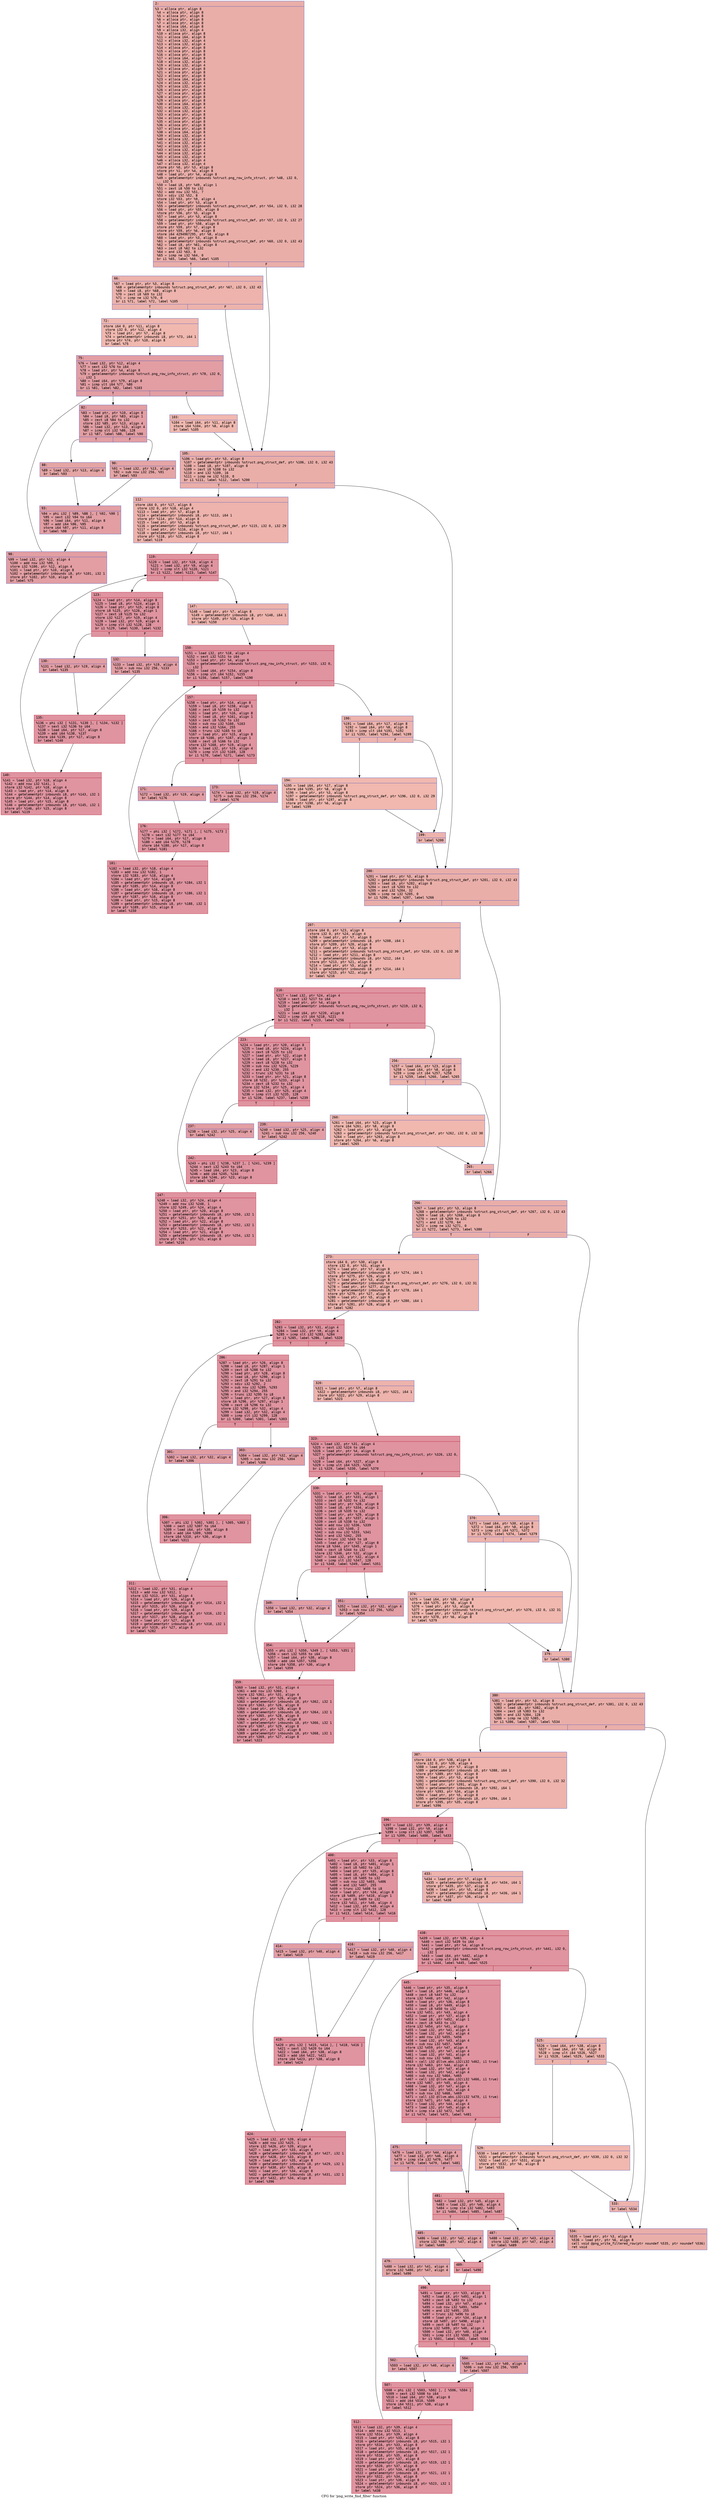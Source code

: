 digraph "CFG for 'png_write_find_filter' function" {
	label="CFG for 'png_write_find_filter' function";

	Node0x6000023a9400 [shape=record,color="#3d50c3ff", style=filled, fillcolor="#d0473d70" fontname="Courier",label="{2:\l|  %3 = alloca ptr, align 8\l  %4 = alloca ptr, align 8\l  %5 = alloca ptr, align 8\l  %6 = alloca ptr, align 8\l  %7 = alloca ptr, align 8\l  %8 = alloca i64, align 8\l  %9 = alloca i32, align 4\l  %10 = alloca ptr, align 8\l  %11 = alloca i64, align 8\l  %12 = alloca i32, align 4\l  %13 = alloca i32, align 4\l  %14 = alloca ptr, align 8\l  %15 = alloca ptr, align 8\l  %16 = alloca ptr, align 8\l  %17 = alloca i64, align 8\l  %18 = alloca i32, align 4\l  %19 = alloca i32, align 4\l  %20 = alloca ptr, align 8\l  %21 = alloca ptr, align 8\l  %22 = alloca ptr, align 8\l  %23 = alloca i64, align 8\l  %24 = alloca i32, align 4\l  %25 = alloca i32, align 4\l  %26 = alloca ptr, align 8\l  %27 = alloca ptr, align 8\l  %28 = alloca ptr, align 8\l  %29 = alloca ptr, align 8\l  %30 = alloca i64, align 8\l  %31 = alloca i32, align 4\l  %32 = alloca i32, align 4\l  %33 = alloca ptr, align 8\l  %34 = alloca ptr, align 8\l  %35 = alloca ptr, align 8\l  %36 = alloca ptr, align 8\l  %37 = alloca ptr, align 8\l  %38 = alloca i64, align 8\l  %39 = alloca i32, align 4\l  %40 = alloca i32, align 4\l  %41 = alloca i32, align 4\l  %42 = alloca i32, align 4\l  %43 = alloca i32, align 4\l  %44 = alloca i32, align 4\l  %45 = alloca i32, align 4\l  %46 = alloca i32, align 4\l  %47 = alloca i32, align 4\l  store ptr %0, ptr %3, align 8\l  store ptr %1, ptr %4, align 8\l  %48 = load ptr, ptr %4, align 8\l  %49 = getelementptr inbounds %struct.png_row_info_struct, ptr %48, i32 0,\l... i32 5\l  %50 = load i8, ptr %49, align 1\l  %51 = zext i8 %50 to i32\l  %52 = add nsw i32 %51, 7\l  %53 = sdiv i32 %52, 8\l  store i32 %53, ptr %9, align 4\l  %54 = load ptr, ptr %3, align 8\l  %55 = getelementptr inbounds %struct.png_struct_def, ptr %54, i32 0, i32 28\l  %56 = load ptr, ptr %55, align 8\l  store ptr %56, ptr %5, align 8\l  %57 = load ptr, ptr %3, align 8\l  %58 = getelementptr inbounds %struct.png_struct_def, ptr %57, i32 0, i32 27\l  %59 = load ptr, ptr %58, align 8\l  store ptr %59, ptr %7, align 8\l  store ptr %59, ptr %6, align 8\l  store i64 4294967295, ptr %8, align 8\l  %60 = load ptr, ptr %3, align 8\l  %61 = getelementptr inbounds %struct.png_struct_def, ptr %60, i32 0, i32 43\l  %62 = load i8, ptr %61, align 8\l  %63 = zext i8 %62 to i32\l  %64 = and i32 %63, 8\l  %65 = icmp ne i32 %64, 0\l  br i1 %65, label %66, label %105\l|{<s0>T|<s1>F}}"];
	Node0x6000023a9400:s0 -> Node0x6000023a9450[tooltip="2 -> 66\nProbability 50.00%" ];
	Node0x6000023a9400:s1 -> Node0x6000023a9720[tooltip="2 -> 105\nProbability 50.00%" ];
	Node0x6000023a9450 [shape=record,color="#3d50c3ff", style=filled, fillcolor="#d6524470" fontname="Courier",label="{66:\l|  %67 = load ptr, ptr %3, align 8\l  %68 = getelementptr inbounds %struct.png_struct_def, ptr %67, i32 0, i32 43\l  %69 = load i8, ptr %68, align 8\l  %70 = zext i8 %69 to i32\l  %71 = icmp ne i32 %70, 8\l  br i1 %71, label %72, label %105\l|{<s0>T|<s1>F}}"];
	Node0x6000023a9450:s0 -> Node0x6000023a94a0[tooltip="66 -> 72\nProbability 50.00%" ];
	Node0x6000023a9450:s1 -> Node0x6000023a9720[tooltip="66 -> 105\nProbability 50.00%" ];
	Node0x6000023a94a0 [shape=record,color="#3d50c3ff", style=filled, fillcolor="#dc5d4a70" fontname="Courier",label="{72:\l|  store i64 0, ptr %11, align 8\l  store i32 0, ptr %12, align 4\l  %73 = load ptr, ptr %7, align 8\l  %74 = getelementptr inbounds i8, ptr %73, i64 1\l  store ptr %74, ptr %10, align 8\l  br label %75\l}"];
	Node0x6000023a94a0 -> Node0x6000023a94f0[tooltip="72 -> 75\nProbability 100.00%" ];
	Node0x6000023a94f0 [shape=record,color="#3d50c3ff", style=filled, fillcolor="#be242e70" fontname="Courier",label="{75:\l|  %76 = load i32, ptr %12, align 4\l  %77 = sext i32 %76 to i64\l  %78 = load ptr, ptr %4, align 8\l  %79 = getelementptr inbounds %struct.png_row_info_struct, ptr %78, i32 0,\l... i32 1\l  %80 = load i64, ptr %79, align 8\l  %81 = icmp ult i64 %77, %80\l  br i1 %81, label %82, label %103\l|{<s0>T|<s1>F}}"];
	Node0x6000023a94f0:s0 -> Node0x6000023a9540[tooltip="75 -> 82\nProbability 96.88%" ];
	Node0x6000023a94f0:s1 -> Node0x6000023a96d0[tooltip="75 -> 103\nProbability 3.12%" ];
	Node0x6000023a9540 [shape=record,color="#3d50c3ff", style=filled, fillcolor="#be242e70" fontname="Courier",label="{82:\l|  %83 = load ptr, ptr %10, align 8\l  %84 = load i8, ptr %83, align 1\l  %85 = zext i8 %84 to i32\l  store i32 %85, ptr %13, align 4\l  %86 = load i32, ptr %13, align 4\l  %87 = icmp slt i32 %86, 128\l  br i1 %87, label %88, label %90\l|{<s0>T|<s1>F}}"];
	Node0x6000023a9540:s0 -> Node0x6000023a9590[tooltip="82 -> 88\nProbability 50.00%" ];
	Node0x6000023a9540:s1 -> Node0x6000023a95e0[tooltip="82 -> 90\nProbability 50.00%" ];
	Node0x6000023a9590 [shape=record,color="#3d50c3ff", style=filled, fillcolor="#c5333470" fontname="Courier",label="{88:\l|  %89 = load i32, ptr %13, align 4\l  br label %93\l}"];
	Node0x6000023a9590 -> Node0x6000023a9630[tooltip="88 -> 93\nProbability 100.00%" ];
	Node0x6000023a95e0 [shape=record,color="#3d50c3ff", style=filled, fillcolor="#c5333470" fontname="Courier",label="{90:\l|  %91 = load i32, ptr %13, align 4\l  %92 = sub nsw i32 256, %91\l  br label %93\l}"];
	Node0x6000023a95e0 -> Node0x6000023a9630[tooltip="90 -> 93\nProbability 100.00%" ];
	Node0x6000023a9630 [shape=record,color="#3d50c3ff", style=filled, fillcolor="#be242e70" fontname="Courier",label="{93:\l|  %94 = phi i32 [ %89, %88 ], [ %92, %90 ]\l  %95 = sext i32 %94 to i64\l  %96 = load i64, ptr %11, align 8\l  %97 = add i64 %96, %95\l  store i64 %97, ptr %11, align 8\l  br label %98\l}"];
	Node0x6000023a9630 -> Node0x6000023a9680[tooltip="93 -> 98\nProbability 100.00%" ];
	Node0x6000023a9680 [shape=record,color="#3d50c3ff", style=filled, fillcolor="#be242e70" fontname="Courier",label="{98:\l|  %99 = load i32, ptr %12, align 4\l  %100 = add nsw i32 %99, 1\l  store i32 %100, ptr %12, align 4\l  %101 = load ptr, ptr %10, align 8\l  %102 = getelementptr inbounds i8, ptr %101, i32 1\l  store ptr %102, ptr %10, align 8\l  br label %75\l}"];
	Node0x6000023a9680 -> Node0x6000023a94f0[tooltip="98 -> 75\nProbability 100.00%" ];
	Node0x6000023a96d0 [shape=record,color="#3d50c3ff", style=filled, fillcolor="#dc5d4a70" fontname="Courier",label="{103:\l|  %104 = load i64, ptr %11, align 8\l  store i64 %104, ptr %8, align 8\l  br label %105\l}"];
	Node0x6000023a96d0 -> Node0x6000023a9720[tooltip="103 -> 105\nProbability 100.00%" ];
	Node0x6000023a9720 [shape=record,color="#3d50c3ff", style=filled, fillcolor="#d0473d70" fontname="Courier",label="{105:\l|  %106 = load ptr, ptr %3, align 8\l  %107 = getelementptr inbounds %struct.png_struct_def, ptr %106, i32 0, i32 43\l  %108 = load i8, ptr %107, align 8\l  %109 = zext i8 %108 to i32\l  %110 = and i32 %109, 16\l  %111 = icmp ne i32 %110, 0\l  br i1 %111, label %112, label %200\l|{<s0>T|<s1>F}}"];
	Node0x6000023a9720:s0 -> Node0x6000023a9770[tooltip="105 -> 112\nProbability 50.00%" ];
	Node0x6000023a9720:s1 -> Node0x6000023a9cc0[tooltip="105 -> 200\nProbability 50.00%" ];
	Node0x6000023a9770 [shape=record,color="#3d50c3ff", style=filled, fillcolor="#d6524470" fontname="Courier",label="{112:\l|  store i64 0, ptr %17, align 8\l  store i32 0, ptr %18, align 4\l  %113 = load ptr, ptr %7, align 8\l  %114 = getelementptr inbounds i8, ptr %113, i64 1\l  store ptr %114, ptr %14, align 8\l  %115 = load ptr, ptr %3, align 8\l  %116 = getelementptr inbounds %struct.png_struct_def, ptr %115, i32 0, i32 29\l  %117 = load ptr, ptr %116, align 8\l  %118 = getelementptr inbounds i8, ptr %117, i64 1\l  store ptr %118, ptr %15, align 8\l  br label %119\l}"];
	Node0x6000023a9770 -> Node0x6000023a97c0[tooltip="112 -> 119\nProbability 100.00%" ];
	Node0x6000023a97c0 [shape=record,color="#b70d28ff", style=filled, fillcolor="#b70d2870" fontname="Courier",label="{119:\l|  %120 = load i32, ptr %18, align 4\l  %121 = load i32, ptr %9, align 4\l  %122 = icmp slt i32 %120, %121\l  br i1 %122, label %123, label %147\l|{<s0>T|<s1>F}}"];
	Node0x6000023a97c0:s0 -> Node0x6000023a9810[tooltip="119 -> 123\nProbability 96.88%" ];
	Node0x6000023a97c0:s1 -> Node0x6000023a99a0[tooltip="119 -> 147\nProbability 3.12%" ];
	Node0x6000023a9810 [shape=record,color="#b70d28ff", style=filled, fillcolor="#b70d2870" fontname="Courier",label="{123:\l|  %124 = load ptr, ptr %14, align 8\l  %125 = load i8, ptr %124, align 1\l  %126 = load ptr, ptr %15, align 8\l  store i8 %125, ptr %126, align 1\l  %127 = zext i8 %125 to i32\l  store i32 %127, ptr %19, align 4\l  %128 = load i32, ptr %19, align 4\l  %129 = icmp slt i32 %128, 128\l  br i1 %129, label %130, label %132\l|{<s0>T|<s1>F}}"];
	Node0x6000023a9810:s0 -> Node0x6000023a9860[tooltip="123 -> 130\nProbability 50.00%" ];
	Node0x6000023a9810:s1 -> Node0x6000023a98b0[tooltip="123 -> 132\nProbability 50.00%" ];
	Node0x6000023a9860 [shape=record,color="#3d50c3ff", style=filled, fillcolor="#be242e70" fontname="Courier",label="{130:\l|  %131 = load i32, ptr %19, align 4\l  br label %135\l}"];
	Node0x6000023a9860 -> Node0x6000023a9900[tooltip="130 -> 135\nProbability 100.00%" ];
	Node0x6000023a98b0 [shape=record,color="#3d50c3ff", style=filled, fillcolor="#be242e70" fontname="Courier",label="{132:\l|  %133 = load i32, ptr %19, align 4\l  %134 = sub nsw i32 256, %133\l  br label %135\l}"];
	Node0x6000023a98b0 -> Node0x6000023a9900[tooltip="132 -> 135\nProbability 100.00%" ];
	Node0x6000023a9900 [shape=record,color="#b70d28ff", style=filled, fillcolor="#b70d2870" fontname="Courier",label="{135:\l|  %136 = phi i32 [ %131, %130 ], [ %134, %132 ]\l  %137 = sext i32 %136 to i64\l  %138 = load i64, ptr %17, align 8\l  %139 = add i64 %138, %137\l  store i64 %139, ptr %17, align 8\l  br label %140\l}"];
	Node0x6000023a9900 -> Node0x6000023a9950[tooltip="135 -> 140\nProbability 100.00%" ];
	Node0x6000023a9950 [shape=record,color="#b70d28ff", style=filled, fillcolor="#b70d2870" fontname="Courier",label="{140:\l|  %141 = load i32, ptr %18, align 4\l  %142 = add nsw i32 %141, 1\l  store i32 %142, ptr %18, align 4\l  %143 = load ptr, ptr %14, align 8\l  %144 = getelementptr inbounds i8, ptr %143, i32 1\l  store ptr %144, ptr %14, align 8\l  %145 = load ptr, ptr %15, align 8\l  %146 = getelementptr inbounds i8, ptr %145, i32 1\l  store ptr %146, ptr %15, align 8\l  br label %119\l}"];
	Node0x6000023a9950 -> Node0x6000023a97c0[tooltip="140 -> 119\nProbability 100.00%" ];
	Node0x6000023a99a0 [shape=record,color="#3d50c3ff", style=filled, fillcolor="#d6524470" fontname="Courier",label="{147:\l|  %148 = load ptr, ptr %7, align 8\l  %149 = getelementptr inbounds i8, ptr %148, i64 1\l  store ptr %149, ptr %16, align 8\l  br label %150\l}"];
	Node0x6000023a99a0 -> Node0x6000023a99f0[tooltip="147 -> 150\nProbability 100.00%" ];
	Node0x6000023a99f0 [shape=record,color="#b70d28ff", style=filled, fillcolor="#b70d2870" fontname="Courier",label="{150:\l|  %151 = load i32, ptr %18, align 4\l  %152 = sext i32 %151 to i64\l  %153 = load ptr, ptr %4, align 8\l  %154 = getelementptr inbounds %struct.png_row_info_struct, ptr %153, i32 0,\l... i32 1\l  %155 = load i64, ptr %154, align 8\l  %156 = icmp ult i64 %152, %155\l  br i1 %156, label %157, label %190\l|{<s0>T|<s1>F}}"];
	Node0x6000023a99f0:s0 -> Node0x6000023a9a40[tooltip="150 -> 157\nProbability 96.88%" ];
	Node0x6000023a99f0:s1 -> Node0x6000023a9bd0[tooltip="150 -> 190\nProbability 3.12%" ];
	Node0x6000023a9a40 [shape=record,color="#b70d28ff", style=filled, fillcolor="#b70d2870" fontname="Courier",label="{157:\l|  %158 = load ptr, ptr %14, align 8\l  %159 = load i8, ptr %158, align 1\l  %160 = zext i8 %159 to i32\l  %161 = load ptr, ptr %16, align 8\l  %162 = load i8, ptr %161, align 1\l  %163 = zext i8 %162 to i32\l  %164 = sub nsw i32 %160, %163\l  %165 = and i32 %164, 255\l  %166 = trunc i32 %165 to i8\l  %167 = load ptr, ptr %15, align 8\l  store i8 %166, ptr %167, align 1\l  %168 = zext i8 %166 to i32\l  store i32 %168, ptr %19, align 4\l  %169 = load i32, ptr %19, align 4\l  %170 = icmp slt i32 %169, 128\l  br i1 %170, label %171, label %173\l|{<s0>T|<s1>F}}"];
	Node0x6000023a9a40:s0 -> Node0x6000023a9a90[tooltip="157 -> 171\nProbability 50.00%" ];
	Node0x6000023a9a40:s1 -> Node0x6000023a9ae0[tooltip="157 -> 173\nProbability 50.00%" ];
	Node0x6000023a9a90 [shape=record,color="#3d50c3ff", style=filled, fillcolor="#be242e70" fontname="Courier",label="{171:\l|  %172 = load i32, ptr %19, align 4\l  br label %176\l}"];
	Node0x6000023a9a90 -> Node0x6000023a9b30[tooltip="171 -> 176\nProbability 100.00%" ];
	Node0x6000023a9ae0 [shape=record,color="#3d50c3ff", style=filled, fillcolor="#be242e70" fontname="Courier",label="{173:\l|  %174 = load i32, ptr %19, align 4\l  %175 = sub nsw i32 256, %174\l  br label %176\l}"];
	Node0x6000023a9ae0 -> Node0x6000023a9b30[tooltip="173 -> 176\nProbability 100.00%" ];
	Node0x6000023a9b30 [shape=record,color="#b70d28ff", style=filled, fillcolor="#b70d2870" fontname="Courier",label="{176:\l|  %177 = phi i32 [ %172, %171 ], [ %175, %173 ]\l  %178 = sext i32 %177 to i64\l  %179 = load i64, ptr %17, align 8\l  %180 = add i64 %179, %178\l  store i64 %180, ptr %17, align 8\l  br label %181\l}"];
	Node0x6000023a9b30 -> Node0x6000023a9b80[tooltip="176 -> 181\nProbability 100.00%" ];
	Node0x6000023a9b80 [shape=record,color="#b70d28ff", style=filled, fillcolor="#b70d2870" fontname="Courier",label="{181:\l|  %182 = load i32, ptr %18, align 4\l  %183 = add nsw i32 %182, 1\l  store i32 %183, ptr %18, align 4\l  %184 = load ptr, ptr %14, align 8\l  %185 = getelementptr inbounds i8, ptr %184, i32 1\l  store ptr %185, ptr %14, align 8\l  %186 = load ptr, ptr %16, align 8\l  %187 = getelementptr inbounds i8, ptr %186, i32 1\l  store ptr %187, ptr %16, align 8\l  %188 = load ptr, ptr %15, align 8\l  %189 = getelementptr inbounds i8, ptr %188, i32 1\l  store ptr %189, ptr %15, align 8\l  br label %150\l}"];
	Node0x6000023a9b80 -> Node0x6000023a99f0[tooltip="181 -> 150\nProbability 100.00%" ];
	Node0x6000023a9bd0 [shape=record,color="#3d50c3ff", style=filled, fillcolor="#d6524470" fontname="Courier",label="{190:\l|  %191 = load i64, ptr %17, align 8\l  %192 = load i64, ptr %8, align 8\l  %193 = icmp ult i64 %191, %192\l  br i1 %193, label %194, label %199\l|{<s0>T|<s1>F}}"];
	Node0x6000023a9bd0:s0 -> Node0x6000023a9c20[tooltip="190 -> 194\nProbability 50.00%" ];
	Node0x6000023a9bd0:s1 -> Node0x6000023a9c70[tooltip="190 -> 199\nProbability 50.00%" ];
	Node0x6000023a9c20 [shape=record,color="#3d50c3ff", style=filled, fillcolor="#dc5d4a70" fontname="Courier",label="{194:\l|  %195 = load i64, ptr %17, align 8\l  store i64 %195, ptr %8, align 8\l  %196 = load ptr, ptr %3, align 8\l  %197 = getelementptr inbounds %struct.png_struct_def, ptr %196, i32 0, i32 29\l  %198 = load ptr, ptr %197, align 8\l  store ptr %198, ptr %6, align 8\l  br label %199\l}"];
	Node0x6000023a9c20 -> Node0x6000023a9c70[tooltip="194 -> 199\nProbability 100.00%" ];
	Node0x6000023a9c70 [shape=record,color="#3d50c3ff", style=filled, fillcolor="#d6524470" fontname="Courier",label="{199:\l|  br label %200\l}"];
	Node0x6000023a9c70 -> Node0x6000023a9cc0[tooltip="199 -> 200\nProbability 100.00%" ];
	Node0x6000023a9cc0 [shape=record,color="#3d50c3ff", style=filled, fillcolor="#d0473d70" fontname="Courier",label="{200:\l|  %201 = load ptr, ptr %3, align 8\l  %202 = getelementptr inbounds %struct.png_struct_def, ptr %201, i32 0, i32 43\l  %203 = load i8, ptr %202, align 8\l  %204 = zext i8 %203 to i32\l  %205 = and i32 %204, 32\l  %206 = icmp ne i32 %205, 0\l  br i1 %206, label %207, label %266\l|{<s0>T|<s1>F}}"];
	Node0x6000023a9cc0:s0 -> Node0x6000023a9d10[tooltip="200 -> 207\nProbability 50.00%" ];
	Node0x6000023a9cc0:s1 -> Node0x6000023aa030[tooltip="200 -> 266\nProbability 50.00%" ];
	Node0x6000023a9d10 [shape=record,color="#3d50c3ff", style=filled, fillcolor="#d6524470" fontname="Courier",label="{207:\l|  store i64 0, ptr %23, align 8\l  store i32 0, ptr %24, align 4\l  %208 = load ptr, ptr %7, align 8\l  %209 = getelementptr inbounds i8, ptr %208, i64 1\l  store ptr %209, ptr %20, align 8\l  %210 = load ptr, ptr %3, align 8\l  %211 = getelementptr inbounds %struct.png_struct_def, ptr %210, i32 0, i32 30\l  %212 = load ptr, ptr %211, align 8\l  %213 = getelementptr inbounds i8, ptr %212, i64 1\l  store ptr %213, ptr %21, align 8\l  %214 = load ptr, ptr %5, align 8\l  %215 = getelementptr inbounds i8, ptr %214, i64 1\l  store ptr %215, ptr %22, align 8\l  br label %216\l}"];
	Node0x6000023a9d10 -> Node0x6000023a9d60[tooltip="207 -> 216\nProbability 100.00%" ];
	Node0x6000023a9d60 [shape=record,color="#b70d28ff", style=filled, fillcolor="#b70d2870" fontname="Courier",label="{216:\l|  %217 = load i32, ptr %24, align 4\l  %218 = sext i32 %217 to i64\l  %219 = load ptr, ptr %4, align 8\l  %220 = getelementptr inbounds %struct.png_row_info_struct, ptr %219, i32 0,\l... i32 1\l  %221 = load i64, ptr %220, align 8\l  %222 = icmp ult i64 %218, %221\l  br i1 %222, label %223, label %256\l|{<s0>T|<s1>F}}"];
	Node0x6000023a9d60:s0 -> Node0x6000023a9db0[tooltip="216 -> 223\nProbability 96.88%" ];
	Node0x6000023a9d60:s1 -> Node0x6000023a9f40[tooltip="216 -> 256\nProbability 3.12%" ];
	Node0x6000023a9db0 [shape=record,color="#b70d28ff", style=filled, fillcolor="#b70d2870" fontname="Courier",label="{223:\l|  %224 = load ptr, ptr %20, align 8\l  %225 = load i8, ptr %224, align 1\l  %226 = zext i8 %225 to i32\l  %227 = load ptr, ptr %22, align 8\l  %228 = load i8, ptr %227, align 1\l  %229 = zext i8 %228 to i32\l  %230 = sub nsw i32 %226, %229\l  %231 = and i32 %230, 255\l  %232 = trunc i32 %231 to i8\l  %233 = load ptr, ptr %21, align 8\l  store i8 %232, ptr %233, align 1\l  %234 = zext i8 %232 to i32\l  store i32 %234, ptr %25, align 4\l  %235 = load i32, ptr %25, align 4\l  %236 = icmp slt i32 %235, 128\l  br i1 %236, label %237, label %239\l|{<s0>T|<s1>F}}"];
	Node0x6000023a9db0:s0 -> Node0x6000023a9e00[tooltip="223 -> 237\nProbability 50.00%" ];
	Node0x6000023a9db0:s1 -> Node0x6000023a9e50[tooltip="223 -> 239\nProbability 50.00%" ];
	Node0x6000023a9e00 [shape=record,color="#3d50c3ff", style=filled, fillcolor="#be242e70" fontname="Courier",label="{237:\l|  %238 = load i32, ptr %25, align 4\l  br label %242\l}"];
	Node0x6000023a9e00 -> Node0x6000023a9ea0[tooltip="237 -> 242\nProbability 100.00%" ];
	Node0x6000023a9e50 [shape=record,color="#3d50c3ff", style=filled, fillcolor="#be242e70" fontname="Courier",label="{239:\l|  %240 = load i32, ptr %25, align 4\l  %241 = sub nsw i32 256, %240\l  br label %242\l}"];
	Node0x6000023a9e50 -> Node0x6000023a9ea0[tooltip="239 -> 242\nProbability 100.00%" ];
	Node0x6000023a9ea0 [shape=record,color="#b70d28ff", style=filled, fillcolor="#b70d2870" fontname="Courier",label="{242:\l|  %243 = phi i32 [ %238, %237 ], [ %241, %239 ]\l  %244 = sext i32 %243 to i64\l  %245 = load i64, ptr %23, align 8\l  %246 = add i64 %245, %244\l  store i64 %246, ptr %23, align 8\l  br label %247\l}"];
	Node0x6000023a9ea0 -> Node0x6000023a9ef0[tooltip="242 -> 247\nProbability 100.00%" ];
	Node0x6000023a9ef0 [shape=record,color="#b70d28ff", style=filled, fillcolor="#b70d2870" fontname="Courier",label="{247:\l|  %248 = load i32, ptr %24, align 4\l  %249 = add nsw i32 %248, 1\l  store i32 %249, ptr %24, align 4\l  %250 = load ptr, ptr %20, align 8\l  %251 = getelementptr inbounds i8, ptr %250, i32 1\l  store ptr %251, ptr %20, align 8\l  %252 = load ptr, ptr %22, align 8\l  %253 = getelementptr inbounds i8, ptr %252, i32 1\l  store ptr %253, ptr %22, align 8\l  %254 = load ptr, ptr %21, align 8\l  %255 = getelementptr inbounds i8, ptr %254, i32 1\l  store ptr %255, ptr %21, align 8\l  br label %216\l}"];
	Node0x6000023a9ef0 -> Node0x6000023a9d60[tooltip="247 -> 216\nProbability 100.00%" ];
	Node0x6000023a9f40 [shape=record,color="#3d50c3ff", style=filled, fillcolor="#d6524470" fontname="Courier",label="{256:\l|  %257 = load i64, ptr %23, align 8\l  %258 = load i64, ptr %8, align 8\l  %259 = icmp ult i64 %257, %258\l  br i1 %259, label %260, label %265\l|{<s0>T|<s1>F}}"];
	Node0x6000023a9f40:s0 -> Node0x6000023a9f90[tooltip="256 -> 260\nProbability 50.00%" ];
	Node0x6000023a9f40:s1 -> Node0x6000023a9fe0[tooltip="256 -> 265\nProbability 50.00%" ];
	Node0x6000023a9f90 [shape=record,color="#3d50c3ff", style=filled, fillcolor="#dc5d4a70" fontname="Courier",label="{260:\l|  %261 = load i64, ptr %23, align 8\l  store i64 %261, ptr %8, align 8\l  %262 = load ptr, ptr %3, align 8\l  %263 = getelementptr inbounds %struct.png_struct_def, ptr %262, i32 0, i32 30\l  %264 = load ptr, ptr %263, align 8\l  store ptr %264, ptr %6, align 8\l  br label %265\l}"];
	Node0x6000023a9f90 -> Node0x6000023a9fe0[tooltip="260 -> 265\nProbability 100.00%" ];
	Node0x6000023a9fe0 [shape=record,color="#3d50c3ff", style=filled, fillcolor="#d6524470" fontname="Courier",label="{265:\l|  br label %266\l}"];
	Node0x6000023a9fe0 -> Node0x6000023aa030[tooltip="265 -> 266\nProbability 100.00%" ];
	Node0x6000023aa030 [shape=record,color="#3d50c3ff", style=filled, fillcolor="#d0473d70" fontname="Courier",label="{266:\l|  %267 = load ptr, ptr %3, align 8\l  %268 = getelementptr inbounds %struct.png_struct_def, ptr %267, i32 0, i32 43\l  %269 = load i8, ptr %268, align 8\l  %270 = zext i8 %269 to i32\l  %271 = and i32 %270, 64\l  %272 = icmp ne i32 %271, 0\l  br i1 %272, label %273, label %380\l|{<s0>T|<s1>F}}"];
	Node0x6000023aa030:s0 -> Node0x6000023aa080[tooltip="266 -> 273\nProbability 50.00%" ];
	Node0x6000023aa030:s1 -> Node0x6000023aa5d0[tooltip="266 -> 380\nProbability 50.00%" ];
	Node0x6000023aa080 [shape=record,color="#3d50c3ff", style=filled, fillcolor="#d6524470" fontname="Courier",label="{273:\l|  store i64 0, ptr %30, align 8\l  store i32 0, ptr %31, align 4\l  %274 = load ptr, ptr %7, align 8\l  %275 = getelementptr inbounds i8, ptr %274, i64 1\l  store ptr %275, ptr %26, align 8\l  %276 = load ptr, ptr %3, align 8\l  %277 = getelementptr inbounds %struct.png_struct_def, ptr %276, i32 0, i32 31\l  %278 = load ptr, ptr %277, align 8\l  %279 = getelementptr inbounds i8, ptr %278, i64 1\l  store ptr %279, ptr %27, align 8\l  %280 = load ptr, ptr %5, align 8\l  %281 = getelementptr inbounds i8, ptr %280, i64 1\l  store ptr %281, ptr %28, align 8\l  br label %282\l}"];
	Node0x6000023aa080 -> Node0x6000023aa0d0[tooltip="273 -> 282\nProbability 100.00%" ];
	Node0x6000023aa0d0 [shape=record,color="#b70d28ff", style=filled, fillcolor="#b70d2870" fontname="Courier",label="{282:\l|  %283 = load i32, ptr %31, align 4\l  %284 = load i32, ptr %9, align 4\l  %285 = icmp slt i32 %283, %284\l  br i1 %285, label %286, label %320\l|{<s0>T|<s1>F}}"];
	Node0x6000023aa0d0:s0 -> Node0x6000023aa120[tooltip="282 -> 286\nProbability 96.88%" ];
	Node0x6000023aa0d0:s1 -> Node0x6000023aa2b0[tooltip="282 -> 320\nProbability 3.12%" ];
	Node0x6000023aa120 [shape=record,color="#b70d28ff", style=filled, fillcolor="#b70d2870" fontname="Courier",label="{286:\l|  %287 = load ptr, ptr %26, align 8\l  %288 = load i8, ptr %287, align 1\l  %289 = zext i8 %288 to i32\l  %290 = load ptr, ptr %28, align 8\l  %291 = load i8, ptr %290, align 1\l  %292 = zext i8 %291 to i32\l  %293 = sdiv i32 %292, 2\l  %294 = sub nsw i32 %289, %293\l  %295 = and i32 %294, 255\l  %296 = trunc i32 %295 to i8\l  %297 = load ptr, ptr %27, align 8\l  store i8 %296, ptr %297, align 1\l  %298 = zext i8 %296 to i32\l  store i32 %298, ptr %32, align 4\l  %299 = load i32, ptr %32, align 4\l  %300 = icmp slt i32 %299, 128\l  br i1 %300, label %301, label %303\l|{<s0>T|<s1>F}}"];
	Node0x6000023aa120:s0 -> Node0x6000023aa170[tooltip="286 -> 301\nProbability 50.00%" ];
	Node0x6000023aa120:s1 -> Node0x6000023aa1c0[tooltip="286 -> 303\nProbability 50.00%" ];
	Node0x6000023aa170 [shape=record,color="#3d50c3ff", style=filled, fillcolor="#be242e70" fontname="Courier",label="{301:\l|  %302 = load i32, ptr %32, align 4\l  br label %306\l}"];
	Node0x6000023aa170 -> Node0x6000023aa210[tooltip="301 -> 306\nProbability 100.00%" ];
	Node0x6000023aa1c0 [shape=record,color="#3d50c3ff", style=filled, fillcolor="#be242e70" fontname="Courier",label="{303:\l|  %304 = load i32, ptr %32, align 4\l  %305 = sub nsw i32 256, %304\l  br label %306\l}"];
	Node0x6000023aa1c0 -> Node0x6000023aa210[tooltip="303 -> 306\nProbability 100.00%" ];
	Node0x6000023aa210 [shape=record,color="#b70d28ff", style=filled, fillcolor="#b70d2870" fontname="Courier",label="{306:\l|  %307 = phi i32 [ %302, %301 ], [ %305, %303 ]\l  %308 = sext i32 %307 to i64\l  %309 = load i64, ptr %30, align 8\l  %310 = add i64 %309, %308\l  store i64 %310, ptr %30, align 8\l  br label %311\l}"];
	Node0x6000023aa210 -> Node0x6000023aa260[tooltip="306 -> 311\nProbability 100.00%" ];
	Node0x6000023aa260 [shape=record,color="#b70d28ff", style=filled, fillcolor="#b70d2870" fontname="Courier",label="{311:\l|  %312 = load i32, ptr %31, align 4\l  %313 = add nsw i32 %312, 1\l  store i32 %313, ptr %31, align 4\l  %314 = load ptr, ptr %26, align 8\l  %315 = getelementptr inbounds i8, ptr %314, i32 1\l  store ptr %315, ptr %26, align 8\l  %316 = load ptr, ptr %28, align 8\l  %317 = getelementptr inbounds i8, ptr %316, i32 1\l  store ptr %317, ptr %28, align 8\l  %318 = load ptr, ptr %27, align 8\l  %319 = getelementptr inbounds i8, ptr %318, i32 1\l  store ptr %319, ptr %27, align 8\l  br label %282\l}"];
	Node0x6000023aa260 -> Node0x6000023aa0d0[tooltip="311 -> 282\nProbability 100.00%" ];
	Node0x6000023aa2b0 [shape=record,color="#3d50c3ff", style=filled, fillcolor="#d6524470" fontname="Courier",label="{320:\l|  %321 = load ptr, ptr %7, align 8\l  %322 = getelementptr inbounds i8, ptr %321, i64 1\l  store ptr %322, ptr %29, align 8\l  br label %323\l}"];
	Node0x6000023aa2b0 -> Node0x6000023aa300[tooltip="320 -> 323\nProbability 100.00%" ];
	Node0x6000023aa300 [shape=record,color="#b70d28ff", style=filled, fillcolor="#b70d2870" fontname="Courier",label="{323:\l|  %324 = load i32, ptr %31, align 4\l  %325 = sext i32 %324 to i64\l  %326 = load ptr, ptr %4, align 8\l  %327 = getelementptr inbounds %struct.png_row_info_struct, ptr %326, i32 0,\l... i32 1\l  %328 = load i64, ptr %327, align 8\l  %329 = icmp ult i64 %325, %328\l  br i1 %329, label %330, label %370\l|{<s0>T|<s1>F}}"];
	Node0x6000023aa300:s0 -> Node0x6000023aa350[tooltip="323 -> 330\nProbability 96.88%" ];
	Node0x6000023aa300:s1 -> Node0x6000023aa4e0[tooltip="323 -> 370\nProbability 3.12%" ];
	Node0x6000023aa350 [shape=record,color="#b70d28ff", style=filled, fillcolor="#b70d2870" fontname="Courier",label="{330:\l|  %331 = load ptr, ptr %26, align 8\l  %332 = load i8, ptr %331, align 1\l  %333 = zext i8 %332 to i32\l  %334 = load ptr, ptr %28, align 8\l  %335 = load i8, ptr %334, align 1\l  %336 = zext i8 %335 to i32\l  %337 = load ptr, ptr %29, align 8\l  %338 = load i8, ptr %337, align 1\l  %339 = zext i8 %338 to i32\l  %340 = add nsw i32 %336, %339\l  %341 = sdiv i32 %340, 2\l  %342 = sub nsw i32 %333, %341\l  %343 = and i32 %342, 255\l  %344 = trunc i32 %343 to i8\l  %345 = load ptr, ptr %27, align 8\l  store i8 %344, ptr %345, align 1\l  %346 = zext i8 %344 to i32\l  store i32 %346, ptr %32, align 4\l  %347 = load i32, ptr %32, align 4\l  %348 = icmp slt i32 %347, 128\l  br i1 %348, label %349, label %351\l|{<s0>T|<s1>F}}"];
	Node0x6000023aa350:s0 -> Node0x6000023aa3a0[tooltip="330 -> 349\nProbability 50.00%" ];
	Node0x6000023aa350:s1 -> Node0x6000023aa3f0[tooltip="330 -> 351\nProbability 50.00%" ];
	Node0x6000023aa3a0 [shape=record,color="#3d50c3ff", style=filled, fillcolor="#be242e70" fontname="Courier",label="{349:\l|  %350 = load i32, ptr %32, align 4\l  br label %354\l}"];
	Node0x6000023aa3a0 -> Node0x6000023aa440[tooltip="349 -> 354\nProbability 100.00%" ];
	Node0x6000023aa3f0 [shape=record,color="#3d50c3ff", style=filled, fillcolor="#be242e70" fontname="Courier",label="{351:\l|  %352 = load i32, ptr %32, align 4\l  %353 = sub nsw i32 256, %352\l  br label %354\l}"];
	Node0x6000023aa3f0 -> Node0x6000023aa440[tooltip="351 -> 354\nProbability 100.00%" ];
	Node0x6000023aa440 [shape=record,color="#b70d28ff", style=filled, fillcolor="#b70d2870" fontname="Courier",label="{354:\l|  %355 = phi i32 [ %350, %349 ], [ %353, %351 ]\l  %356 = sext i32 %355 to i64\l  %357 = load i64, ptr %30, align 8\l  %358 = add i64 %357, %356\l  store i64 %358, ptr %30, align 8\l  br label %359\l}"];
	Node0x6000023aa440 -> Node0x6000023aa490[tooltip="354 -> 359\nProbability 100.00%" ];
	Node0x6000023aa490 [shape=record,color="#b70d28ff", style=filled, fillcolor="#b70d2870" fontname="Courier",label="{359:\l|  %360 = load i32, ptr %31, align 4\l  %361 = add nsw i32 %360, 1\l  store i32 %361, ptr %31, align 4\l  %362 = load ptr, ptr %26, align 8\l  %363 = getelementptr inbounds i8, ptr %362, i32 1\l  store ptr %363, ptr %26, align 8\l  %364 = load ptr, ptr %28, align 8\l  %365 = getelementptr inbounds i8, ptr %364, i32 1\l  store ptr %365, ptr %28, align 8\l  %366 = load ptr, ptr %29, align 8\l  %367 = getelementptr inbounds i8, ptr %366, i32 1\l  store ptr %367, ptr %29, align 8\l  %368 = load ptr, ptr %27, align 8\l  %369 = getelementptr inbounds i8, ptr %368, i32 1\l  store ptr %369, ptr %27, align 8\l  br label %323\l}"];
	Node0x6000023aa490 -> Node0x6000023aa300[tooltip="359 -> 323\nProbability 100.00%" ];
	Node0x6000023aa4e0 [shape=record,color="#3d50c3ff", style=filled, fillcolor="#d6524470" fontname="Courier",label="{370:\l|  %371 = load i64, ptr %30, align 8\l  %372 = load i64, ptr %8, align 8\l  %373 = icmp ult i64 %371, %372\l  br i1 %373, label %374, label %379\l|{<s0>T|<s1>F}}"];
	Node0x6000023aa4e0:s0 -> Node0x6000023aa530[tooltip="370 -> 374\nProbability 50.00%" ];
	Node0x6000023aa4e0:s1 -> Node0x6000023aa580[tooltip="370 -> 379\nProbability 50.00%" ];
	Node0x6000023aa530 [shape=record,color="#3d50c3ff", style=filled, fillcolor="#dc5d4a70" fontname="Courier",label="{374:\l|  %375 = load i64, ptr %30, align 8\l  store i64 %375, ptr %8, align 8\l  %376 = load ptr, ptr %3, align 8\l  %377 = getelementptr inbounds %struct.png_struct_def, ptr %376, i32 0, i32 31\l  %378 = load ptr, ptr %377, align 8\l  store ptr %378, ptr %6, align 8\l  br label %379\l}"];
	Node0x6000023aa530 -> Node0x6000023aa580[tooltip="374 -> 379\nProbability 100.00%" ];
	Node0x6000023aa580 [shape=record,color="#3d50c3ff", style=filled, fillcolor="#d6524470" fontname="Courier",label="{379:\l|  br label %380\l}"];
	Node0x6000023aa580 -> Node0x6000023aa5d0[tooltip="379 -> 380\nProbability 100.00%" ];
	Node0x6000023aa5d0 [shape=record,color="#3d50c3ff", style=filled, fillcolor="#d0473d70" fontname="Courier",label="{380:\l|  %381 = load ptr, ptr %3, align 8\l  %382 = getelementptr inbounds %struct.png_struct_def, ptr %381, i32 0, i32 43\l  %383 = load i8, ptr %382, align 8\l  %384 = zext i8 %383 to i32\l  %385 = and i32 %384, 128\l  %386 = icmp ne i32 %385, 0\l  br i1 %386, label %387, label %534\l|{<s0>T|<s1>F}}"];
	Node0x6000023aa5d0:s0 -> Node0x6000023aa620[tooltip="380 -> 387\nProbability 50.00%" ];
	Node0x6000023aa5d0:s1 -> Node0x6000023aada0[tooltip="380 -> 534\nProbability 50.00%" ];
	Node0x6000023aa620 [shape=record,color="#3d50c3ff", style=filled, fillcolor="#d6524470" fontname="Courier",label="{387:\l|  store i64 0, ptr %38, align 8\l  store i32 0, ptr %39, align 4\l  %388 = load ptr, ptr %7, align 8\l  %389 = getelementptr inbounds i8, ptr %388, i64 1\l  store ptr %389, ptr %33, align 8\l  %390 = load ptr, ptr %3, align 8\l  %391 = getelementptr inbounds %struct.png_struct_def, ptr %390, i32 0, i32 32\l  %392 = load ptr, ptr %391, align 8\l  %393 = getelementptr inbounds i8, ptr %392, i64 1\l  store ptr %393, ptr %34, align 8\l  %394 = load ptr, ptr %5, align 8\l  %395 = getelementptr inbounds i8, ptr %394, i64 1\l  store ptr %395, ptr %35, align 8\l  br label %396\l}"];
	Node0x6000023aa620 -> Node0x6000023aa670[tooltip="387 -> 396\nProbability 100.00%" ];
	Node0x6000023aa670 [shape=record,color="#b70d28ff", style=filled, fillcolor="#b70d2870" fontname="Courier",label="{396:\l|  %397 = load i32, ptr %39, align 4\l  %398 = load i32, ptr %9, align 4\l  %399 = icmp slt i32 %397, %398\l  br i1 %399, label %400, label %433\l|{<s0>T|<s1>F}}"];
	Node0x6000023aa670:s0 -> Node0x6000023aa6c0[tooltip="396 -> 400\nProbability 96.88%" ];
	Node0x6000023aa670:s1 -> Node0x6000023aa850[tooltip="396 -> 433\nProbability 3.12%" ];
	Node0x6000023aa6c0 [shape=record,color="#b70d28ff", style=filled, fillcolor="#b70d2870" fontname="Courier",label="{400:\l|  %401 = load ptr, ptr %33, align 8\l  %402 = load i8, ptr %401, align 1\l  %403 = zext i8 %402 to i32\l  %404 = load ptr, ptr %35, align 8\l  %405 = load i8, ptr %404, align 1\l  %406 = zext i8 %405 to i32\l  %407 = sub nsw i32 %403, %406\l  %408 = and i32 %407, 255\l  %409 = trunc i32 %408 to i8\l  %410 = load ptr, ptr %34, align 8\l  store i8 %409, ptr %410, align 1\l  %411 = zext i8 %409 to i32\l  store i32 %411, ptr %40, align 4\l  %412 = load i32, ptr %40, align 4\l  %413 = icmp slt i32 %412, 128\l  br i1 %413, label %414, label %416\l|{<s0>T|<s1>F}}"];
	Node0x6000023aa6c0:s0 -> Node0x6000023aa710[tooltip="400 -> 414\nProbability 50.00%" ];
	Node0x6000023aa6c0:s1 -> Node0x6000023aa760[tooltip="400 -> 416\nProbability 50.00%" ];
	Node0x6000023aa710 [shape=record,color="#3d50c3ff", style=filled, fillcolor="#be242e70" fontname="Courier",label="{414:\l|  %415 = load i32, ptr %40, align 4\l  br label %419\l}"];
	Node0x6000023aa710 -> Node0x6000023aa7b0[tooltip="414 -> 419\nProbability 100.00%" ];
	Node0x6000023aa760 [shape=record,color="#3d50c3ff", style=filled, fillcolor="#be242e70" fontname="Courier",label="{416:\l|  %417 = load i32, ptr %40, align 4\l  %418 = sub nsw i32 256, %417\l  br label %419\l}"];
	Node0x6000023aa760 -> Node0x6000023aa7b0[tooltip="416 -> 419\nProbability 100.00%" ];
	Node0x6000023aa7b0 [shape=record,color="#b70d28ff", style=filled, fillcolor="#b70d2870" fontname="Courier",label="{419:\l|  %420 = phi i32 [ %415, %414 ], [ %418, %416 ]\l  %421 = sext i32 %420 to i64\l  %422 = load i64, ptr %38, align 8\l  %423 = add i64 %422, %421\l  store i64 %423, ptr %38, align 8\l  br label %424\l}"];
	Node0x6000023aa7b0 -> Node0x6000023aa800[tooltip="419 -> 424\nProbability 100.00%" ];
	Node0x6000023aa800 [shape=record,color="#b70d28ff", style=filled, fillcolor="#b70d2870" fontname="Courier",label="{424:\l|  %425 = load i32, ptr %39, align 4\l  %426 = add nsw i32 %425, 1\l  store i32 %426, ptr %39, align 4\l  %427 = load ptr, ptr %33, align 8\l  %428 = getelementptr inbounds i8, ptr %427, i32 1\l  store ptr %428, ptr %33, align 8\l  %429 = load ptr, ptr %35, align 8\l  %430 = getelementptr inbounds i8, ptr %429, i32 1\l  store ptr %430, ptr %35, align 8\l  %431 = load ptr, ptr %34, align 8\l  %432 = getelementptr inbounds i8, ptr %431, i32 1\l  store ptr %432, ptr %34, align 8\l  br label %396\l}"];
	Node0x6000023aa800 -> Node0x6000023aa670[tooltip="424 -> 396\nProbability 100.00%" ];
	Node0x6000023aa850 [shape=record,color="#3d50c3ff", style=filled, fillcolor="#d6524470" fontname="Courier",label="{433:\l|  %434 = load ptr, ptr %7, align 8\l  %435 = getelementptr inbounds i8, ptr %434, i64 1\l  store ptr %435, ptr %37, align 8\l  %436 = load ptr, ptr %5, align 8\l  %437 = getelementptr inbounds i8, ptr %436, i64 1\l  store ptr %437, ptr %36, align 8\l  br label %438\l}"];
	Node0x6000023aa850 -> Node0x6000023aa8a0[tooltip="433 -> 438\nProbability 100.00%" ];
	Node0x6000023aa8a0 [shape=record,color="#b70d28ff", style=filled, fillcolor="#b70d2870" fontname="Courier",label="{438:\l|  %439 = load i32, ptr %39, align 4\l  %440 = sext i32 %439 to i64\l  %441 = load ptr, ptr %4, align 8\l  %442 = getelementptr inbounds %struct.png_row_info_struct, ptr %441, i32 0,\l... i32 1\l  %443 = load i64, ptr %442, align 8\l  %444 = icmp ult i64 %440, %443\l  br i1 %444, label %445, label %525\l|{<s0>T|<s1>F}}"];
	Node0x6000023aa8a0:s0 -> Node0x6000023aa8f0[tooltip="438 -> 445\nProbability 96.88%" ];
	Node0x6000023aa8a0:s1 -> Node0x6000023aacb0[tooltip="438 -> 525\nProbability 3.12%" ];
	Node0x6000023aa8f0 [shape=record,color="#b70d28ff", style=filled, fillcolor="#b70d2870" fontname="Courier",label="{445:\l|  %446 = load ptr, ptr %35, align 8\l  %447 = load i8, ptr %446, align 1\l  %448 = zext i8 %447 to i32\l  store i32 %448, ptr %42, align 4\l  %449 = load ptr, ptr %36, align 8\l  %450 = load i8, ptr %449, align 1\l  %451 = zext i8 %450 to i32\l  store i32 %451, ptr %43, align 4\l  %452 = load ptr, ptr %37, align 8\l  %453 = load i8, ptr %452, align 1\l  %454 = zext i8 %453 to i32\l  store i32 %454, ptr %41, align 4\l  %455 = load i32, ptr %41, align 4\l  %456 = load i32, ptr %42, align 4\l  %457 = add nsw i32 %455, %456\l  %458 = load i32, ptr %43, align 4\l  %459 = sub nsw i32 %457, %458\l  store i32 %459, ptr %47, align 4\l  %460 = load i32, ptr %47, align 4\l  %461 = load i32, ptr %41, align 4\l  %462 = sub nsw i32 %460, %461\l  %463 = call i32 @llvm.abs.i32(i32 %462, i1 true)\l  store i32 %463, ptr %44, align 4\l  %464 = load i32, ptr %47, align 4\l  %465 = load i32, ptr %42, align 4\l  %466 = sub nsw i32 %464, %465\l  %467 = call i32 @llvm.abs.i32(i32 %466, i1 true)\l  store i32 %467, ptr %45, align 4\l  %468 = load i32, ptr %47, align 4\l  %469 = load i32, ptr %43, align 4\l  %470 = sub nsw i32 %468, %469\l  %471 = call i32 @llvm.abs.i32(i32 %470, i1 true)\l  store i32 %471, ptr %46, align 4\l  %472 = load i32, ptr %44, align 4\l  %473 = load i32, ptr %45, align 4\l  %474 = icmp sle i32 %472, %473\l  br i1 %474, label %475, label %481\l|{<s0>T|<s1>F}}"];
	Node0x6000023aa8f0:s0 -> Node0x6000023aa940[tooltip="445 -> 475\nProbability 50.00%" ];
	Node0x6000023aa8f0:s1 -> Node0x6000023aa9e0[tooltip="445 -> 481\nProbability 50.00%" ];
	Node0x6000023aa940 [shape=record,color="#3d50c3ff", style=filled, fillcolor="#be242e70" fontname="Courier",label="{475:\l|  %476 = load i32, ptr %44, align 4\l  %477 = load i32, ptr %46, align 4\l  %478 = icmp sle i32 %476, %477\l  br i1 %478, label %479, label %481\l|{<s0>T|<s1>F}}"];
	Node0x6000023aa940:s0 -> Node0x6000023aa990[tooltip="475 -> 479\nProbability 50.00%" ];
	Node0x6000023aa940:s1 -> Node0x6000023aa9e0[tooltip="475 -> 481\nProbability 50.00%" ];
	Node0x6000023aa990 [shape=record,color="#3d50c3ff", style=filled, fillcolor="#c5333470" fontname="Courier",label="{479:\l|  %480 = load i32, ptr %41, align 4\l  store i32 %480, ptr %47, align 4\l  br label %490\l}"];
	Node0x6000023aa990 -> Node0x6000023aab20[tooltip="479 -> 490\nProbability 100.00%" ];
	Node0x6000023aa9e0 [shape=record,color="#b70d28ff", style=filled, fillcolor="#bb1b2c70" fontname="Courier",label="{481:\l|  %482 = load i32, ptr %45, align 4\l  %483 = load i32, ptr %46, align 4\l  %484 = icmp sle i32 %482, %483\l  br i1 %484, label %485, label %487\l|{<s0>T|<s1>F}}"];
	Node0x6000023aa9e0:s0 -> Node0x6000023aaa30[tooltip="481 -> 485\nProbability 50.00%" ];
	Node0x6000023aa9e0:s1 -> Node0x6000023aaa80[tooltip="481 -> 487\nProbability 50.00%" ];
	Node0x6000023aaa30 [shape=record,color="#3d50c3ff", style=filled, fillcolor="#c32e3170" fontname="Courier",label="{485:\l|  %486 = load i32, ptr %42, align 4\l  store i32 %486, ptr %47, align 4\l  br label %489\l}"];
	Node0x6000023aaa30 -> Node0x6000023aaad0[tooltip="485 -> 489\nProbability 100.00%" ];
	Node0x6000023aaa80 [shape=record,color="#3d50c3ff", style=filled, fillcolor="#c32e3170" fontname="Courier",label="{487:\l|  %488 = load i32, ptr %43, align 4\l  store i32 %488, ptr %47, align 4\l  br label %489\l}"];
	Node0x6000023aaa80 -> Node0x6000023aaad0[tooltip="487 -> 489\nProbability 100.00%" ];
	Node0x6000023aaad0 [shape=record,color="#b70d28ff", style=filled, fillcolor="#bb1b2c70" fontname="Courier",label="{489:\l|  br label %490\l}"];
	Node0x6000023aaad0 -> Node0x6000023aab20[tooltip="489 -> 490\nProbability 100.00%" ];
	Node0x6000023aab20 [shape=record,color="#b70d28ff", style=filled, fillcolor="#b70d2870" fontname="Courier",label="{490:\l|  %491 = load ptr, ptr %33, align 8\l  %492 = load i8, ptr %491, align 1\l  %493 = zext i8 %492 to i32\l  %494 = load i32, ptr %47, align 4\l  %495 = sub nsw i32 %493, %494\l  %496 = and i32 %495, 255\l  %497 = trunc i32 %496 to i8\l  %498 = load ptr, ptr %34, align 8\l  store i8 %497, ptr %498, align 1\l  %499 = zext i8 %497 to i32\l  store i32 %499, ptr %40, align 4\l  %500 = load i32, ptr %40, align 4\l  %501 = icmp slt i32 %500, 128\l  br i1 %501, label %502, label %504\l|{<s0>T|<s1>F}}"];
	Node0x6000023aab20:s0 -> Node0x6000023aab70[tooltip="490 -> 502\nProbability 50.00%" ];
	Node0x6000023aab20:s1 -> Node0x6000023aabc0[tooltip="490 -> 504\nProbability 50.00%" ];
	Node0x6000023aab70 [shape=record,color="#3d50c3ff", style=filled, fillcolor="#be242e70" fontname="Courier",label="{502:\l|  %503 = load i32, ptr %40, align 4\l  br label %507\l}"];
	Node0x6000023aab70 -> Node0x6000023aac10[tooltip="502 -> 507\nProbability 100.00%" ];
	Node0x6000023aabc0 [shape=record,color="#3d50c3ff", style=filled, fillcolor="#be242e70" fontname="Courier",label="{504:\l|  %505 = load i32, ptr %40, align 4\l  %506 = sub nsw i32 256, %505\l  br label %507\l}"];
	Node0x6000023aabc0 -> Node0x6000023aac10[tooltip="504 -> 507\nProbability 100.00%" ];
	Node0x6000023aac10 [shape=record,color="#b70d28ff", style=filled, fillcolor="#b70d2870" fontname="Courier",label="{507:\l|  %508 = phi i32 [ %503, %502 ], [ %506, %504 ]\l  %509 = sext i32 %508 to i64\l  %510 = load i64, ptr %38, align 8\l  %511 = add i64 %510, %509\l  store i64 %511, ptr %38, align 8\l  br label %512\l}"];
	Node0x6000023aac10 -> Node0x6000023aac60[tooltip="507 -> 512\nProbability 100.00%" ];
	Node0x6000023aac60 [shape=record,color="#b70d28ff", style=filled, fillcolor="#b70d2870" fontname="Courier",label="{512:\l|  %513 = load i32, ptr %39, align 4\l  %514 = add nsw i32 %513, 1\l  store i32 %514, ptr %39, align 4\l  %515 = load ptr, ptr %33, align 8\l  %516 = getelementptr inbounds i8, ptr %515, i32 1\l  store ptr %516, ptr %33, align 8\l  %517 = load ptr, ptr %35, align 8\l  %518 = getelementptr inbounds i8, ptr %517, i32 1\l  store ptr %518, ptr %35, align 8\l  %519 = load ptr, ptr %37, align 8\l  %520 = getelementptr inbounds i8, ptr %519, i32 1\l  store ptr %520, ptr %37, align 8\l  %521 = load ptr, ptr %34, align 8\l  %522 = getelementptr inbounds i8, ptr %521, i32 1\l  store ptr %522, ptr %34, align 8\l  %523 = load ptr, ptr %36, align 8\l  %524 = getelementptr inbounds i8, ptr %523, i32 1\l  store ptr %524, ptr %36, align 8\l  br label %438\l}"];
	Node0x6000023aac60 -> Node0x6000023aa8a0[tooltip="512 -> 438\nProbability 100.00%" ];
	Node0x6000023aacb0 [shape=record,color="#3d50c3ff", style=filled, fillcolor="#d6524470" fontname="Courier",label="{525:\l|  %526 = load i64, ptr %38, align 8\l  %527 = load i64, ptr %8, align 8\l  %528 = icmp ult i64 %526, %527\l  br i1 %528, label %529, label %533\l|{<s0>T|<s1>F}}"];
	Node0x6000023aacb0:s0 -> Node0x6000023aad00[tooltip="525 -> 529\nProbability 50.00%" ];
	Node0x6000023aacb0:s1 -> Node0x6000023aad50[tooltip="525 -> 533\nProbability 50.00%" ];
	Node0x6000023aad00 [shape=record,color="#3d50c3ff", style=filled, fillcolor="#dc5d4a70" fontname="Courier",label="{529:\l|  %530 = load ptr, ptr %3, align 8\l  %531 = getelementptr inbounds %struct.png_struct_def, ptr %530, i32 0, i32 32\l  %532 = load ptr, ptr %531, align 8\l  store ptr %532, ptr %6, align 8\l  br label %533\l}"];
	Node0x6000023aad00 -> Node0x6000023aad50[tooltip="529 -> 533\nProbability 100.00%" ];
	Node0x6000023aad50 [shape=record,color="#3d50c3ff", style=filled, fillcolor="#d6524470" fontname="Courier",label="{533:\l|  br label %534\l}"];
	Node0x6000023aad50 -> Node0x6000023aada0[tooltip="533 -> 534\nProbability 100.00%" ];
	Node0x6000023aada0 [shape=record,color="#3d50c3ff", style=filled, fillcolor="#d0473d70" fontname="Courier",label="{534:\l|  %535 = load ptr, ptr %3, align 8\l  %536 = load ptr, ptr %6, align 8\l  call void @png_write_filtered_row(ptr noundef %535, ptr noundef %536)\l  ret void\l}"];
}

